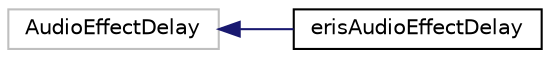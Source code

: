 digraph "Graphical Class Hierarchy"
{
 // LATEX_PDF_SIZE
  edge [fontname="Helvetica",fontsize="10",labelfontname="Helvetica",labelfontsize="10"];
  node [fontname="Helvetica",fontsize="10",shape=record];
  rankdir="LR";
  Node287 [label="AudioEffectDelay",height=0.2,width=0.4,color="grey75", fillcolor="white", style="filled",tooltip=" "];
  Node287 -> Node0 [dir="back",color="midnightblue",fontsize="10",style="solid",fontname="Helvetica"];
  Node0 [label="erisAudioEffectDelay",height=0.2,width=0.4,color="black", fillcolor="white", style="filled",URL="$classeris_audio_effect_delay.html",tooltip=" "];
}
